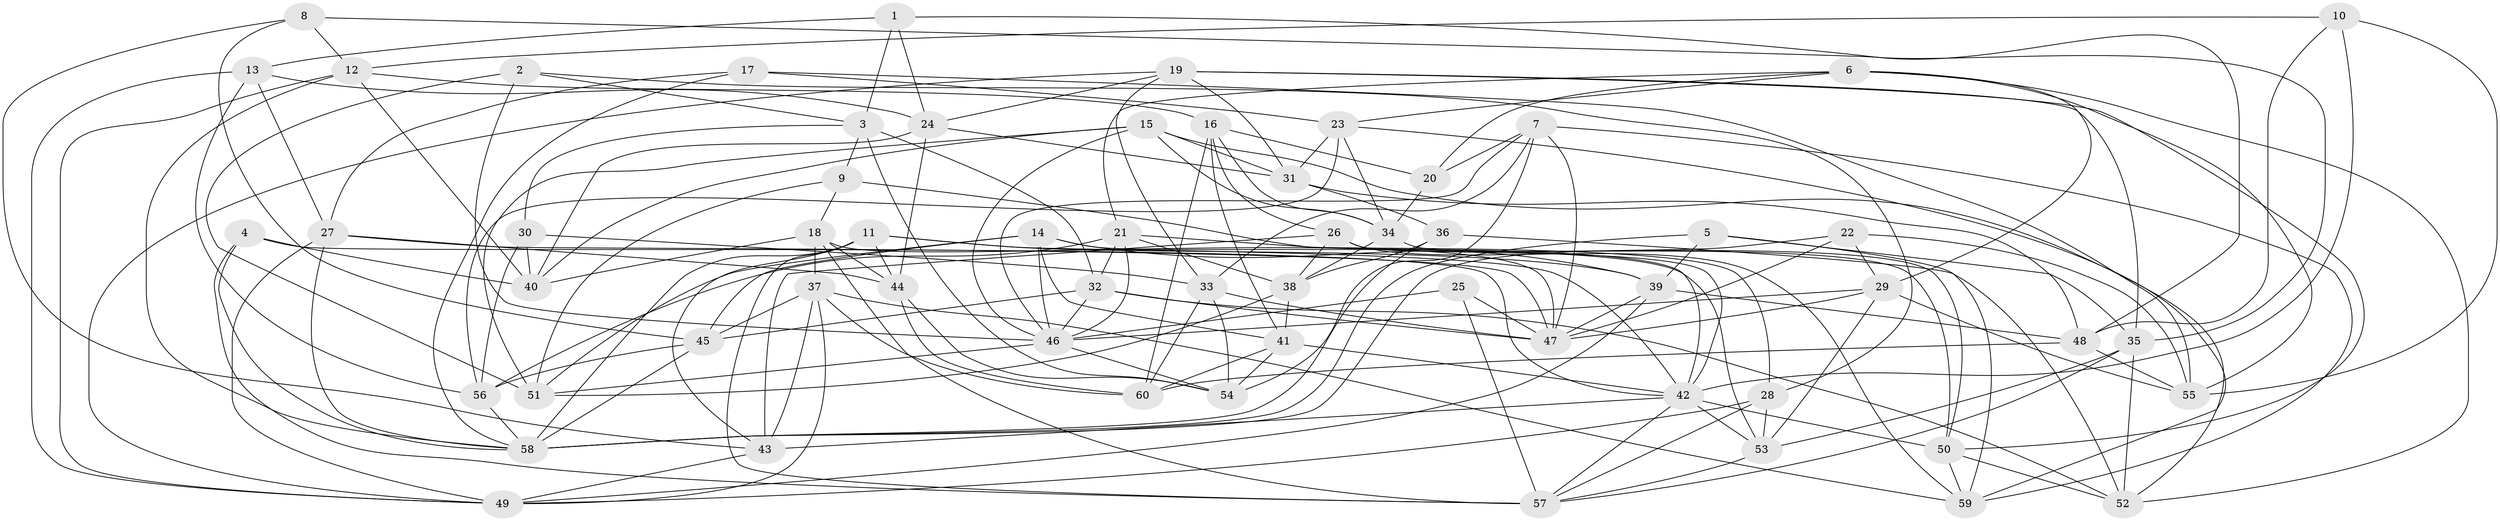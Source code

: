// original degree distribution, {4: 1.0}
// Generated by graph-tools (version 1.1) at 2025/50/03/09/25 03:50:45]
// undirected, 60 vertices, 175 edges
graph export_dot {
graph [start="1"]
  node [color=gray90,style=filled];
  1;
  2;
  3;
  4;
  5;
  6;
  7;
  8;
  9;
  10;
  11;
  12;
  13;
  14;
  15;
  16;
  17;
  18;
  19;
  20;
  21;
  22;
  23;
  24;
  25;
  26;
  27;
  28;
  29;
  30;
  31;
  32;
  33;
  34;
  35;
  36;
  37;
  38;
  39;
  40;
  41;
  42;
  43;
  44;
  45;
  46;
  47;
  48;
  49;
  50;
  51;
  52;
  53;
  54;
  55;
  56;
  57;
  58;
  59;
  60;
  1 -- 3 [weight=1.0];
  1 -- 13 [weight=1.0];
  1 -- 24 [weight=1.0];
  1 -- 48 [weight=1.0];
  2 -- 3 [weight=1.0];
  2 -- 28 [weight=1.0];
  2 -- 46 [weight=1.0];
  2 -- 51 [weight=1.0];
  3 -- 9 [weight=1.0];
  3 -- 30 [weight=1.0];
  3 -- 32 [weight=1.0];
  3 -- 54 [weight=1.0];
  4 -- 40 [weight=1.0];
  4 -- 42 [weight=1.0];
  4 -- 57 [weight=1.0];
  4 -- 58 [weight=1.0];
  5 -- 35 [weight=1.0];
  5 -- 39 [weight=1.0];
  5 -- 58 [weight=1.0];
  5 -- 59 [weight=1.0];
  6 -- 20 [weight=1.0];
  6 -- 21 [weight=1.0];
  6 -- 23 [weight=1.0];
  6 -- 29 [weight=1.0];
  6 -- 52 [weight=1.0];
  6 -- 55 [weight=1.0];
  7 -- 20 [weight=1.0];
  7 -- 33 [weight=1.0];
  7 -- 46 [weight=1.0];
  7 -- 47 [weight=1.0];
  7 -- 54 [weight=1.0];
  7 -- 59 [weight=1.0];
  8 -- 12 [weight=1.0];
  8 -- 35 [weight=1.0];
  8 -- 43 [weight=1.0];
  8 -- 45 [weight=1.0];
  9 -- 18 [weight=1.0];
  9 -- 42 [weight=1.0];
  9 -- 51 [weight=1.0];
  10 -- 12 [weight=1.0];
  10 -- 42 [weight=1.0];
  10 -- 48 [weight=1.0];
  10 -- 55 [weight=1.0];
  11 -- 39 [weight=1.0];
  11 -- 42 [weight=1.0];
  11 -- 43 [weight=1.0];
  11 -- 44 [weight=1.0];
  11 -- 57 [weight=1.0];
  11 -- 58 [weight=1.0];
  12 -- 16 [weight=1.0];
  12 -- 40 [weight=1.0];
  12 -- 49 [weight=1.0];
  12 -- 58 [weight=1.0];
  13 -- 24 [weight=1.0];
  13 -- 27 [weight=1.0];
  13 -- 49 [weight=2.0];
  13 -- 56 [weight=1.0];
  14 -- 39 [weight=1.0];
  14 -- 41 [weight=1.0];
  14 -- 45 [weight=1.0];
  14 -- 46 [weight=1.0];
  14 -- 51 [weight=1.0];
  14 -- 53 [weight=1.0];
  15 -- 31 [weight=1.0];
  15 -- 34 [weight=1.0];
  15 -- 40 [weight=1.0];
  15 -- 46 [weight=1.0];
  15 -- 51 [weight=1.0];
  15 -- 52 [weight=1.0];
  16 -- 20 [weight=1.0];
  16 -- 26 [weight=1.0];
  16 -- 34 [weight=1.0];
  16 -- 41 [weight=1.0];
  16 -- 60 [weight=1.0];
  17 -- 23 [weight=1.0];
  17 -- 27 [weight=1.0];
  17 -- 55 [weight=1.0];
  17 -- 58 [weight=1.0];
  18 -- 37 [weight=1.0];
  18 -- 40 [weight=1.0];
  18 -- 44 [weight=1.0];
  18 -- 47 [weight=1.0];
  18 -- 57 [weight=1.0];
  19 -- 24 [weight=1.0];
  19 -- 31 [weight=1.0];
  19 -- 33 [weight=1.0];
  19 -- 35 [weight=1.0];
  19 -- 49 [weight=1.0];
  19 -- 50 [weight=1.0];
  20 -- 34 [weight=1.0];
  21 -- 28 [weight=1.0];
  21 -- 32 [weight=1.0];
  21 -- 38 [weight=1.0];
  21 -- 46 [weight=1.0];
  21 -- 56 [weight=1.0];
  22 -- 29 [weight=1.0];
  22 -- 47 [weight=1.0];
  22 -- 55 [weight=1.0];
  22 -- 58 [weight=1.0];
  23 -- 31 [weight=1.0];
  23 -- 34 [weight=1.0];
  23 -- 56 [weight=1.0];
  23 -- 59 [weight=1.0];
  24 -- 31 [weight=1.0];
  24 -- 40 [weight=1.0];
  24 -- 44 [weight=1.0];
  25 -- 46 [weight=1.0];
  25 -- 47 [weight=2.0];
  25 -- 57 [weight=1.0];
  26 -- 38 [weight=1.0];
  26 -- 42 [weight=1.0];
  26 -- 43 [weight=1.0];
  26 -- 50 [weight=1.0];
  26 -- 59 [weight=1.0];
  27 -- 44 [weight=1.0];
  27 -- 47 [weight=1.0];
  27 -- 49 [weight=1.0];
  27 -- 58 [weight=1.0];
  28 -- 49 [weight=2.0];
  28 -- 53 [weight=1.0];
  28 -- 57 [weight=1.0];
  29 -- 46 [weight=1.0];
  29 -- 47 [weight=1.0];
  29 -- 53 [weight=1.0];
  29 -- 55 [weight=1.0];
  30 -- 33 [weight=1.0];
  30 -- 40 [weight=1.0];
  30 -- 56 [weight=1.0];
  31 -- 36 [weight=1.0];
  31 -- 48 [weight=1.0];
  32 -- 45 [weight=1.0];
  32 -- 46 [weight=1.0];
  32 -- 47 [weight=1.0];
  32 -- 52 [weight=1.0];
  33 -- 47 [weight=1.0];
  33 -- 54 [weight=1.0];
  33 -- 60 [weight=1.0];
  34 -- 38 [weight=1.0];
  34 -- 50 [weight=1.0];
  35 -- 52 [weight=1.0];
  35 -- 53 [weight=1.0];
  35 -- 57 [weight=1.0];
  36 -- 38 [weight=1.0];
  36 -- 52 [weight=1.0];
  36 -- 58 [weight=1.0];
  37 -- 43 [weight=1.0];
  37 -- 45 [weight=1.0];
  37 -- 49 [weight=1.0];
  37 -- 59 [weight=1.0];
  37 -- 60 [weight=1.0];
  38 -- 41 [weight=1.0];
  38 -- 51 [weight=1.0];
  39 -- 47 [weight=1.0];
  39 -- 48 [weight=1.0];
  39 -- 49 [weight=1.0];
  41 -- 42 [weight=1.0];
  41 -- 54 [weight=1.0];
  41 -- 60 [weight=1.0];
  42 -- 43 [weight=1.0];
  42 -- 50 [weight=1.0];
  42 -- 53 [weight=1.0];
  42 -- 57 [weight=1.0];
  43 -- 49 [weight=1.0];
  44 -- 54 [weight=1.0];
  44 -- 60 [weight=1.0];
  45 -- 56 [weight=1.0];
  45 -- 58 [weight=1.0];
  46 -- 51 [weight=1.0];
  46 -- 54 [weight=1.0];
  48 -- 55 [weight=1.0];
  48 -- 60 [weight=1.0];
  50 -- 52 [weight=1.0];
  50 -- 59 [weight=1.0];
  53 -- 57 [weight=1.0];
  56 -- 58 [weight=1.0];
}
